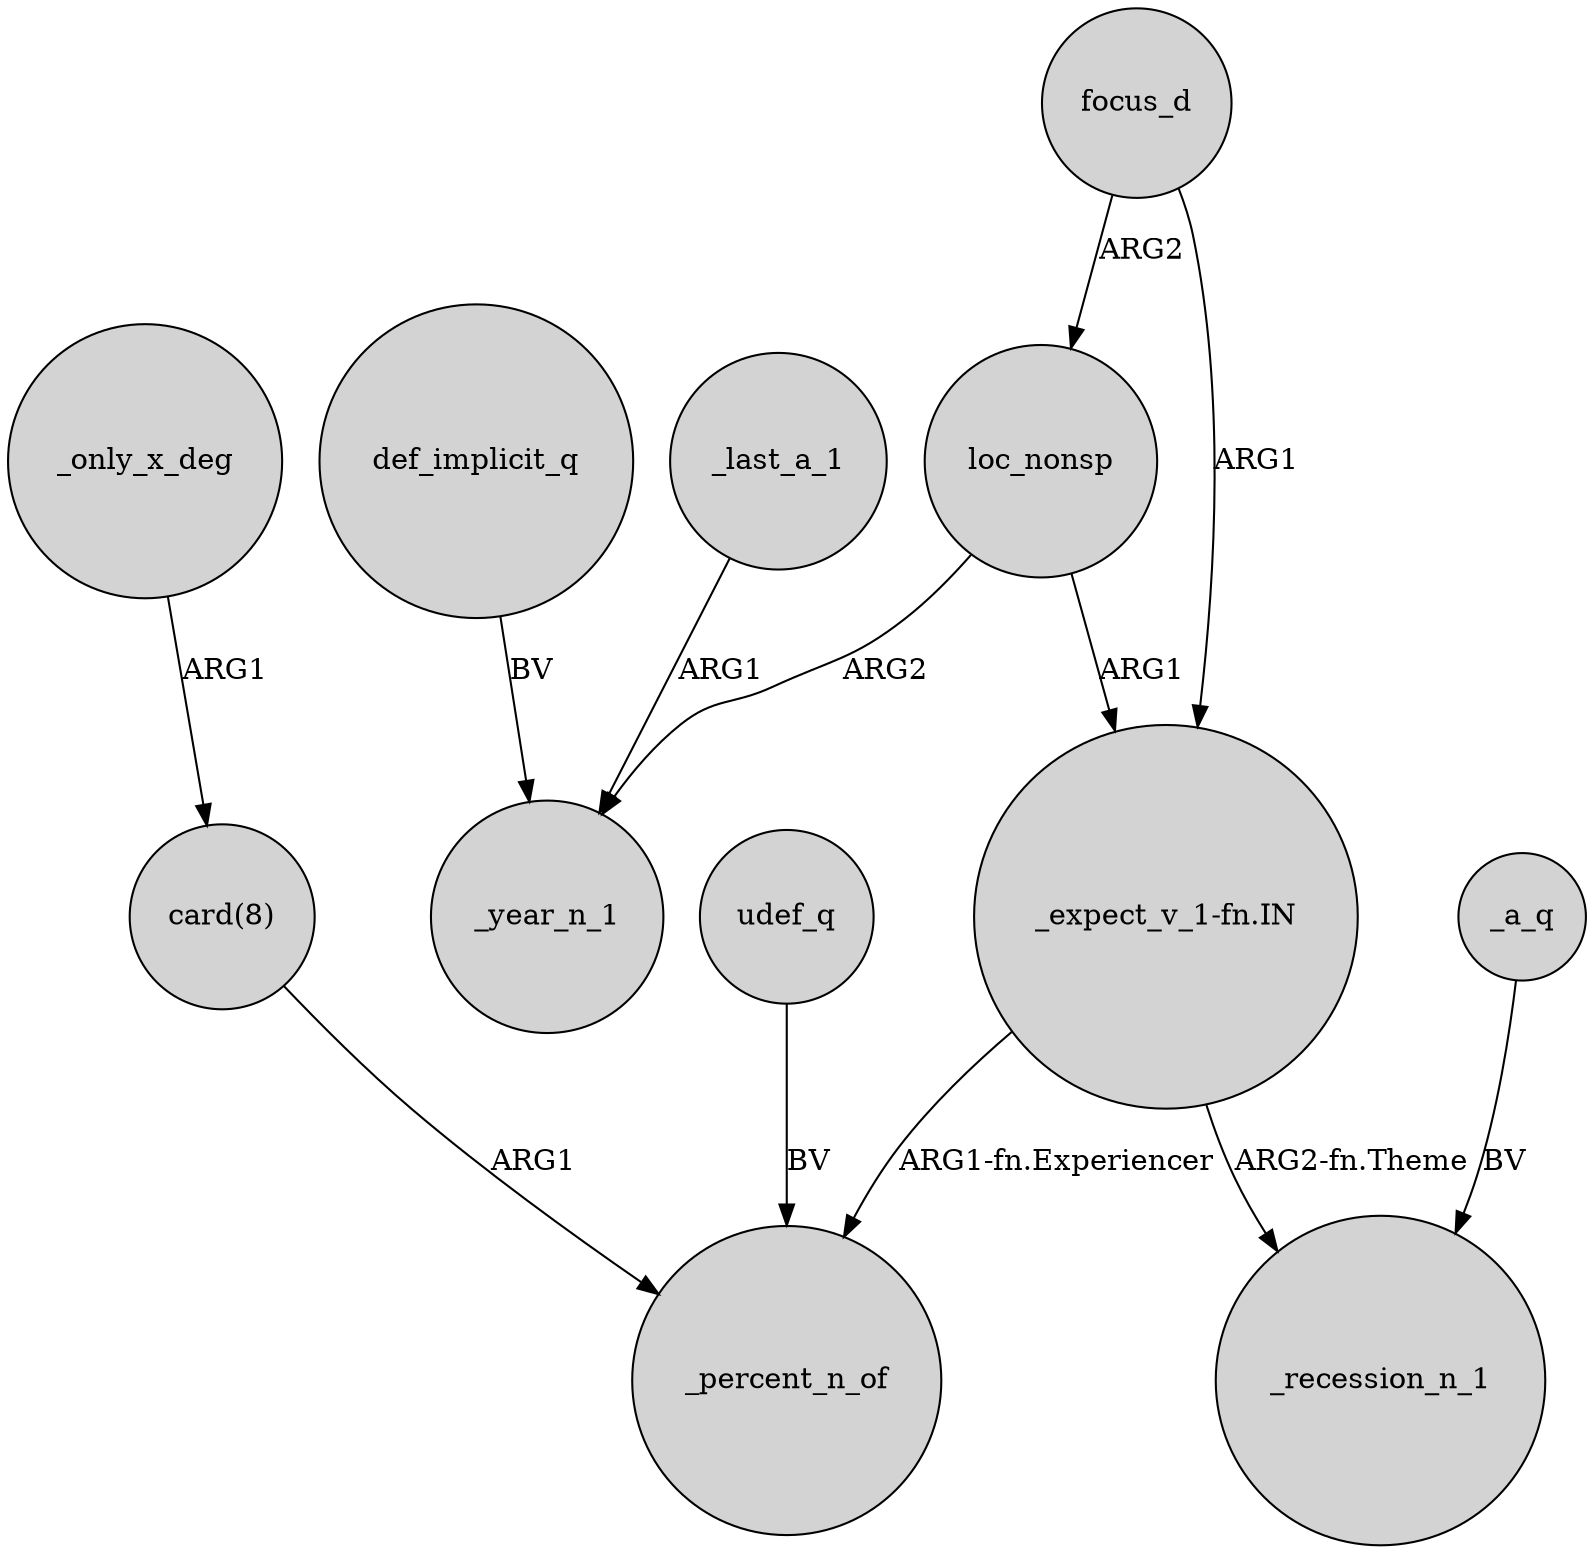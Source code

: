 digraph {
	node [shape=circle style=filled]
	focus_d -> loc_nonsp [label=ARG2]
	"card(8)" -> _percent_n_of [label=ARG1]
	udef_q -> _percent_n_of [label=BV]
	def_implicit_q -> _year_n_1 [label=BV]
	"_expect_v_1-fn.IN" -> _recession_n_1 [label="ARG2-fn.Theme"]
	loc_nonsp -> _year_n_1 [label=ARG2]
	_only_x_deg -> "card(8)" [label=ARG1]
	_last_a_1 -> _year_n_1 [label=ARG1]
	loc_nonsp -> "_expect_v_1-fn.IN" [label=ARG1]
	"_expect_v_1-fn.IN" -> _percent_n_of [label="ARG1-fn.Experiencer"]
	focus_d -> "_expect_v_1-fn.IN" [label=ARG1]
	_a_q -> _recession_n_1 [label=BV]
}
